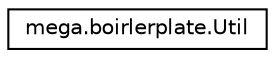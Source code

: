 digraph "Graphical Class Hierarchy"
{
  edge [fontname="Helvetica",fontsize="10",labelfontname="Helvetica",labelfontsize="10"];
  node [fontname="Helvetica",fontsize="10",shape=record];
  rankdir="LR";
  Node0 [label="mega.boirlerplate.Util",height=0.2,width=0.4,color="black", fillcolor="white", style="filled",URL="$classmega_1_1boirlerplate_1_1_util.html"];
}
